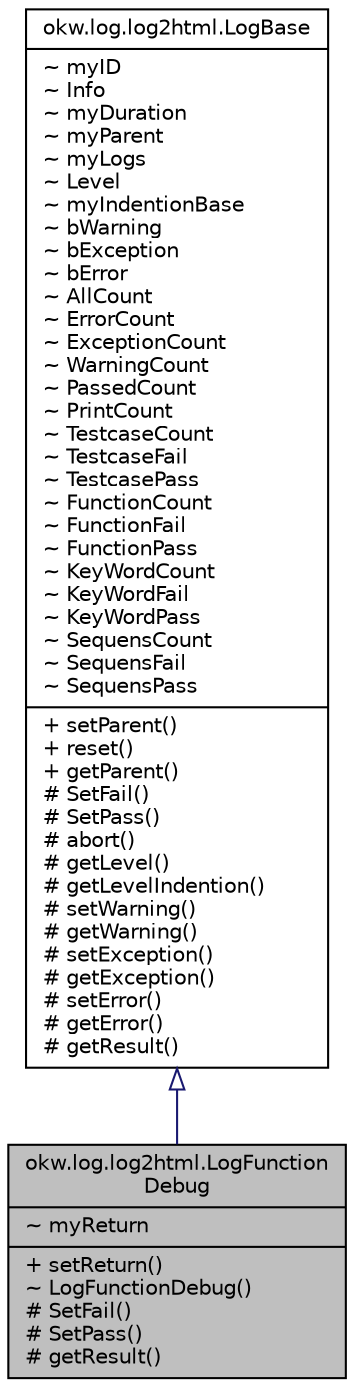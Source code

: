 digraph "okw.log.log2html.LogFunctionDebug"
{
 // INTERACTIVE_SVG=YES
  edge [fontname="Helvetica",fontsize="10",labelfontname="Helvetica",labelfontsize="10"];
  node [fontname="Helvetica",fontsize="10",shape=record];
  Node1 [label="{okw.log.log2html.LogFunction\lDebug\n|~ myReturn\l|+ setReturn()\l~ LogFunctionDebug()\l# SetFail()\l# SetPass()\l# getResult()\l}",height=0.2,width=0.4,color="black", fillcolor="grey75", style="filled", fontcolor="black"];
  Node2 -> Node1 [dir="back",color="midnightblue",fontsize="10",style="solid",arrowtail="onormal",fontname="Helvetica"];
  Node2 [label="{okw.log.log2html.LogBase\n|~ myID\l~ Info\l~ myDuration\l~ myParent\l~ myLogs\l~ Level\l~ myIndentionBase\l~ bWarning\l~ bException\l~ bError\l~ AllCount\l~ ErrorCount\l~ ExceptionCount\l~ WarningCount\l~ PassedCount\l~ PrintCount\l~ TestcaseCount\l~ TestcaseFail\l~ TestcasePass\l~ FunctionCount\l~ FunctionFail\l~ FunctionPass\l~ KeyWordCount\l~ KeyWordFail\l~ KeyWordPass\l~ SequensCount\l~ SequensFail\l~ SequensPass\l|+ setParent()\l+ reset()\l+ getParent()\l# SetFail()\l# SetPass()\l# abort()\l# getLevel()\l# getLevelIndention()\l# setWarning()\l# getWarning()\l# setException()\l# getException()\l# setError()\l# getError()\l# getResult()\l}",height=0.2,width=0.4,color="black", fillcolor="white", style="filled",URL="$classokw_1_1log_1_1log2html_1_1_log_base.html"];
}
